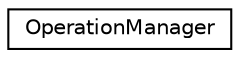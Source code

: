 digraph "Graphical Class Hierarchy"
{
  edge [fontname="Helvetica",fontsize="10",labelfontname="Helvetica",labelfontsize="10"];
  node [fontname="Helvetica",fontsize="10",shape=record];
  rankdir="LR";
  Node1 [label="OperationManager",height=0.2,width=0.4,color="black", fillcolor="white", style="filled",URL="$class_operation_manager.html"];
}
